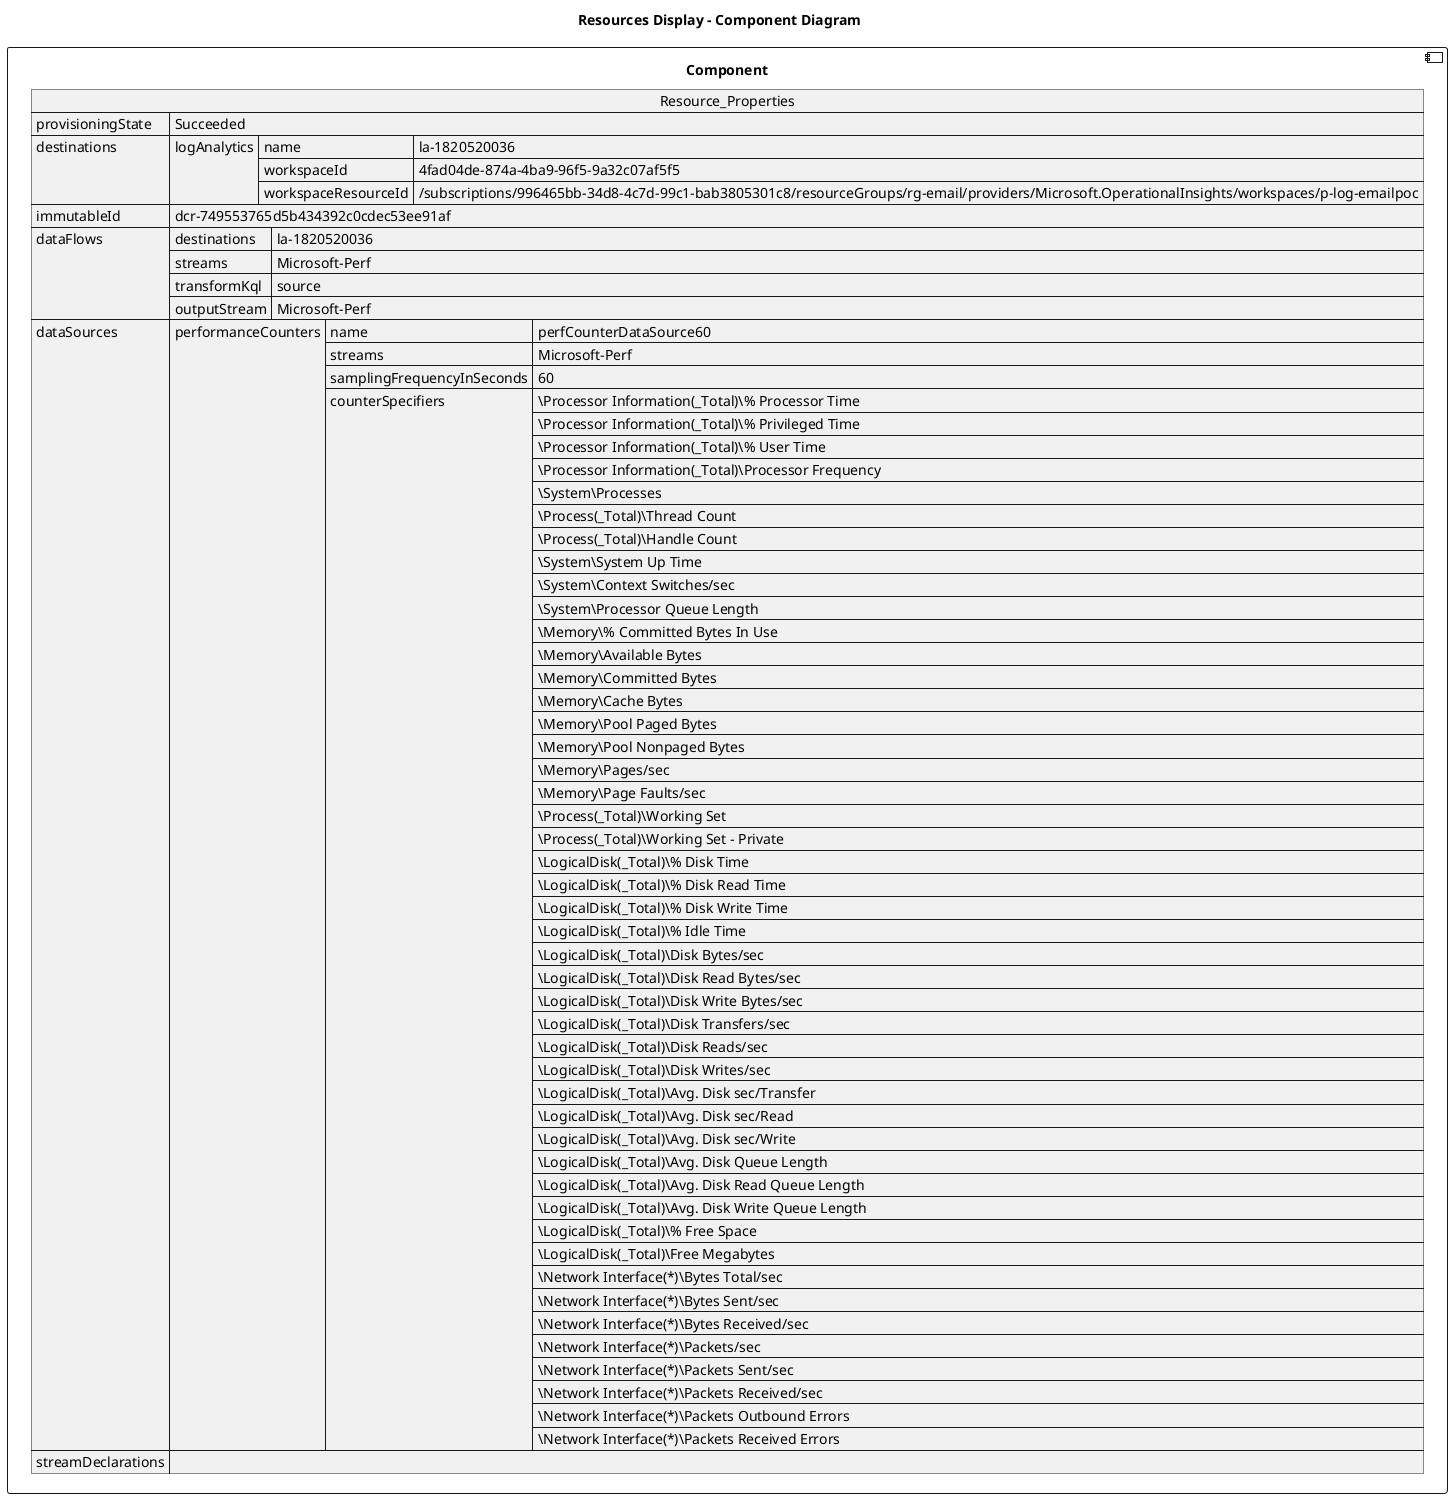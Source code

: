 @startuml

title Resources Display - Component Diagram

component Component {

json  Resource_Properties {
  "provisioningState": "Succeeded",
  "destinations": {
    "logAnalytics": [
      {
        "name": "la-1820520036",
        "workspaceId": "4fad04de-874a-4ba9-96f5-9a32c07af5f5",
        "workspaceResourceId": "/subscriptions/996465bb-34d8-4c7d-99c1-bab3805301c8/resourceGroups/rg-email/providers/Microsoft.OperationalInsights/workspaces/p-log-emailpoc"
      }
    ]
  },
  "immutableId": "dcr-749553765d5b434392c0cdec53ee91af",
  "dataFlows": [
    {
      "destinations": [
        "la-1820520036"
      ],
      "streams": [
        "Microsoft-Perf"
      ],
      "transformKql": "source",
      "outputStream": "Microsoft-Perf"
    }
  ],
  "dataSources": {
    "performanceCounters": [
      {
        "name": "perfCounterDataSource60",
        "streams": [
          "Microsoft-Perf"
        ],
        "samplingFrequencyInSeconds": 60,
        "counterSpecifiers": [
          "\\Processor Information(_Total)\\% Processor Time",
          "\\Processor Information(_Total)\\% Privileged Time",
          "\\Processor Information(_Total)\\% User Time",
          "\\Processor Information(_Total)\\Processor Frequency",
          "\\System\\Processes",
          "\\Process(_Total)\\Thread Count",
          "\\Process(_Total)\\Handle Count",
          "\\System\\System Up Time",
          "\\System\\Context Switches/sec",
          "\\System\\Processor Queue Length",
          "\\Memory\\% Committed Bytes In Use",
          "\\Memory\\Available Bytes",
          "\\Memory\\Committed Bytes",
          "\\Memory\\Cache Bytes",
          "\\Memory\\Pool Paged Bytes",
          "\\Memory\\Pool Nonpaged Bytes",
          "\\Memory\\Pages/sec",
          "\\Memory\\Page Faults/sec",
          "\\Process(_Total)\\Working Set",
          "\\Process(_Total)\\Working Set - Private",
          "\\LogicalDisk(_Total)\\% Disk Time",
          "\\LogicalDisk(_Total)\\% Disk Read Time",
          "\\LogicalDisk(_Total)\\% Disk Write Time",
          "\\LogicalDisk(_Total)\\% Idle Time",
          "\\LogicalDisk(_Total)\\Disk Bytes/sec",
          "\\LogicalDisk(_Total)\\Disk Read Bytes/sec",
          "\\LogicalDisk(_Total)\\Disk Write Bytes/sec",
          "\\LogicalDisk(_Total)\\Disk Transfers/sec",
          "\\LogicalDisk(_Total)\\Disk Reads/sec",
          "\\LogicalDisk(_Total)\\Disk Writes/sec",
          "\\LogicalDisk(_Total)\\Avg. Disk sec/Transfer",
          "\\LogicalDisk(_Total)\\Avg. Disk sec/Read",
          "\\LogicalDisk(_Total)\\Avg. Disk sec/Write",
          "\\LogicalDisk(_Total)\\Avg. Disk Queue Length",
          "\\LogicalDisk(_Total)\\Avg. Disk Read Queue Length",
          "\\LogicalDisk(_Total)\\Avg. Disk Write Queue Length",
          "\\LogicalDisk(_Total)\\% Free Space",
          "\\LogicalDisk(_Total)\\Free Megabytes",
          "\\Network Interface(*)\\Bytes Total/sec",
          "\\Network Interface(*)\\Bytes Sent/sec",
          "\\Network Interface(*)\\Bytes Received/sec",
          "\\Network Interface(*)\\Packets/sec",
          "\\Network Interface(*)\\Packets Sent/sec",
          "\\Network Interface(*)\\Packets Received/sec",
          "\\Network Interface(*)\\Packets Outbound Errors",
          "\\Network Interface(*)\\Packets Received Errors"
        ]
      }
    ]
  },
  "streamDeclarations": {}
}
}
@enduml
